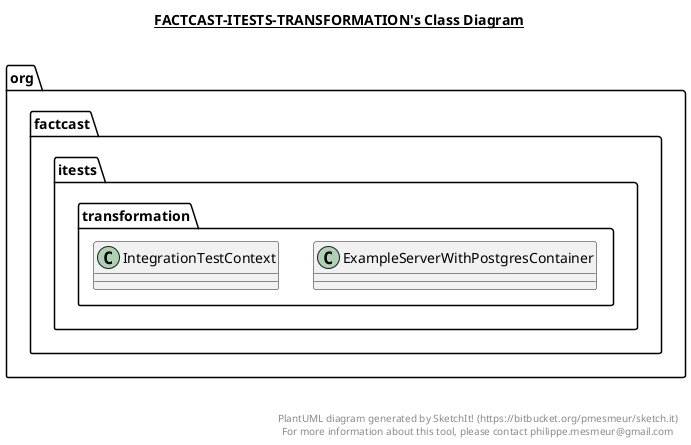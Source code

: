 @startuml

title __FACTCAST-ITESTS-TRANSFORMATION's Class Diagram__\n

  namespace org.factcast.itests.transformation {
    class org.factcast.itests.transformation.ExampleServerWithPostgresContainer {
    }
  }
  

  namespace org.factcast.itests.transformation {
    class org.factcast.itests.transformation.IntegrationTestContext {
    }
  }
  



right footer


PlantUML diagram generated by SketchIt! (https://bitbucket.org/pmesmeur/sketch.it)
For more information about this tool, please contact philippe.mesmeur@gmail.com
endfooter

@enduml
